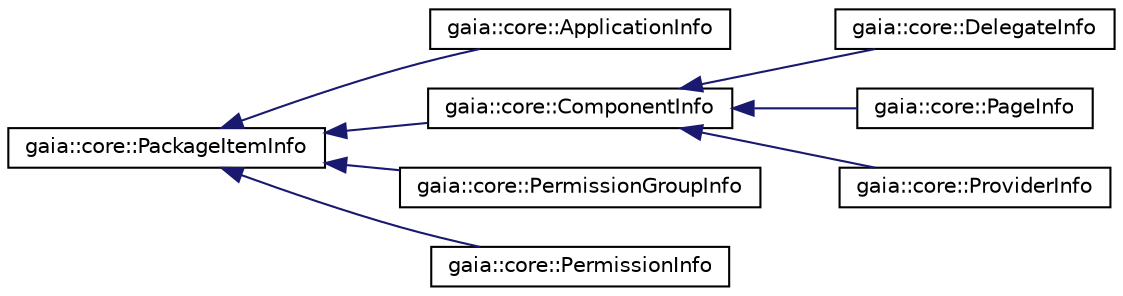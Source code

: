 digraph G
{
  edge [fontname="Helvetica",fontsize="10",labelfontname="Helvetica",labelfontsize="10"];
  node [fontname="Helvetica",fontsize="10",shape=record];
  rankdir=LR;
  Node1 [label="gaia::core::PackageItemInfo",height=0.2,width=0.4,color="black", fillcolor="white", style="filled",URL="$da/d5c/classgaia_1_1core_1_1_package_item_info.html",tooltip="Base class containing information common to all package items held by the package manager..."];
  Node1 -> Node2 [dir=back,color="midnightblue",fontsize="10",style="solid",fontname="Helvetica"];
  Node2 [label="gaia::core::ApplicationInfo",height=0.2,width=0.4,color="black", fillcolor="white", style="filled",URL="$d0/d33/classgaia_1_1core_1_1_application_info.html",tooltip="Information you can retrieve about a particular application."];
  Node1 -> Node3 [dir=back,color="midnightblue",fontsize="10",style="solid",fontname="Helvetica"];
  Node3 [label="gaia::core::ComponentInfo",height=0.2,width=0.4,color="black", fillcolor="white", style="filled",URL="$d1/dc3/classgaia_1_1core_1_1_component_info.html",tooltip="Base class containing information common to all application components (PageInfo, DelegateInfo)..."];
  Node3 -> Node4 [dir=back,color="midnightblue",fontsize="10",style="solid",fontname="Helvetica"];
  Node4 [label="gaia::core::DelegateInfo",height=0.2,width=0.4,color="black", fillcolor="white", style="filled",URL="$d8/d12/classgaia_1_1core_1_1_delegate_info.html",tooltip="Information you can retrieve about a particular application delegate."];
  Node3 -> Node5 [dir=back,color="midnightblue",fontsize="10",style="solid",fontname="Helvetica"];
  Node5 [label="gaia::core::PageInfo",height=0.2,width=0.4,color="black", fillcolor="white", style="filled",URL="$d3/d16/classgaia_1_1core_1_1_page_info.html",tooltip="Information you can retrieve about a particular application page or receiver."];
  Node3 -> Node6 [dir=back,color="midnightblue",fontsize="10",style="solid",fontname="Helvetica"];
  Node6 [label="gaia::core::ProviderInfo",height=0.2,width=0.4,color="black", fillcolor="white", style="filled",URL="$da/da5/classgaia_1_1core_1_1_provider_info.html",tooltip="Holds information about a specific content provider."];
  Node1 -> Node7 [dir=back,color="midnightblue",fontsize="10",style="solid",fontname="Helvetica"];
  Node7 [label="gaia::core::PermissionGroupInfo",height=0.2,width=0.4,color="black", fillcolor="white", style="filled",URL="$df/d73/classgaia_1_1core_1_1_permission_group_info.html",tooltip="Information you can retrieve about a permission-group."];
  Node1 -> Node8 [dir=back,color="midnightblue",fontsize="10",style="solid",fontname="Helvetica"];
  Node8 [label="gaia::core::PermissionInfo",height=0.2,width=0.4,color="black", fillcolor="white", style="filled",URL="$df/d1d/classgaia_1_1core_1_1_permission_info.html",tooltip="Information you can retrieve about a particular security permission known to the system."];
}
